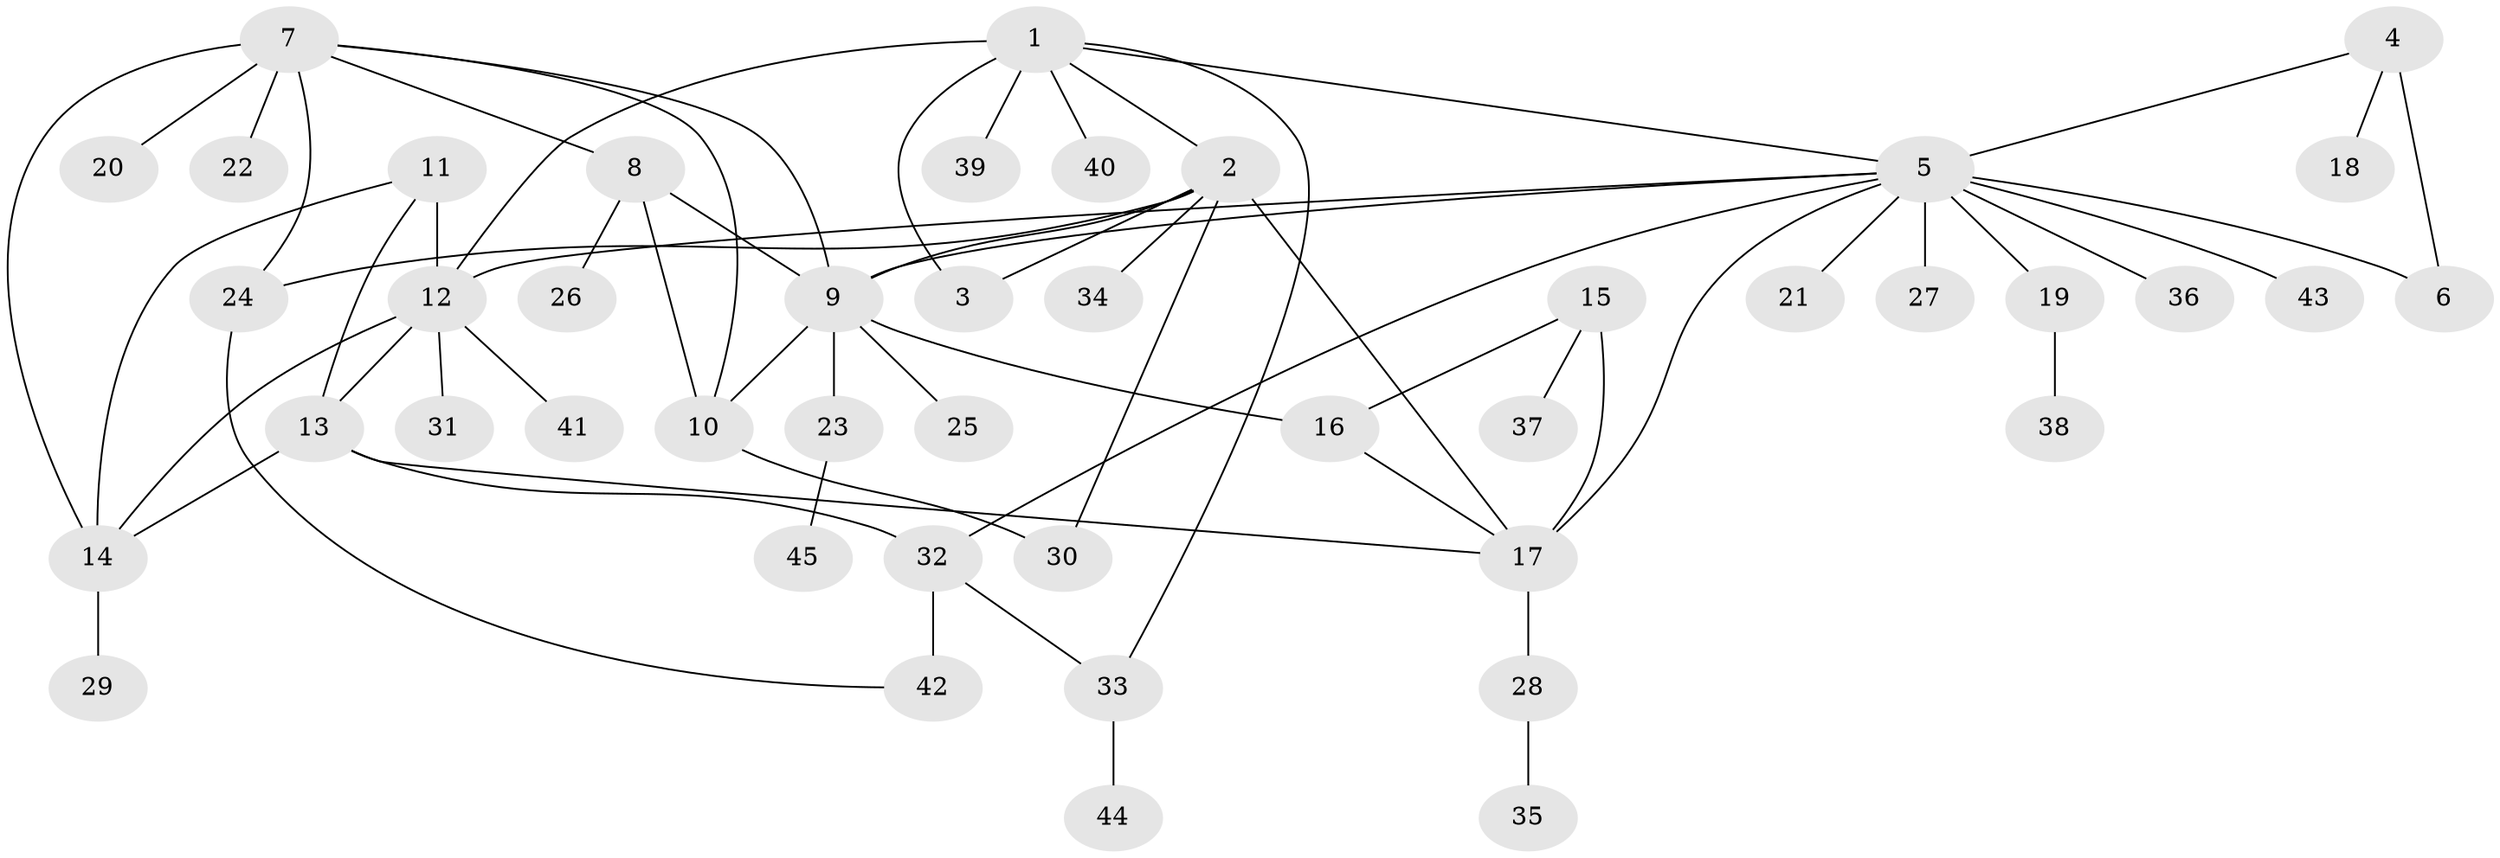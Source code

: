// original degree distribution, {6: 0.03409090909090909, 9: 0.022727272727272728, 5: 0.09090909090909091, 4: 0.045454545454545456, 14: 0.022727272727272728, 3: 0.06818181818181818, 8: 0.022727272727272728, 2: 0.125, 1: 0.5681818181818182}
// Generated by graph-tools (version 1.1) at 2025/37/03/09/25 02:37:45]
// undirected, 45 vertices, 64 edges
graph export_dot {
graph [start="1"]
  node [color=gray90,style=filled];
  1;
  2;
  3;
  4;
  5;
  6;
  7;
  8;
  9;
  10;
  11;
  12;
  13;
  14;
  15;
  16;
  17;
  18;
  19;
  20;
  21;
  22;
  23;
  24;
  25;
  26;
  27;
  28;
  29;
  30;
  31;
  32;
  33;
  34;
  35;
  36;
  37;
  38;
  39;
  40;
  41;
  42;
  43;
  44;
  45;
  1 -- 2 [weight=2.0];
  1 -- 3 [weight=3.0];
  1 -- 5 [weight=1.0];
  1 -- 12 [weight=1.0];
  1 -- 33 [weight=1.0];
  1 -- 39 [weight=1.0];
  1 -- 40 [weight=1.0];
  2 -- 3 [weight=1.0];
  2 -- 9 [weight=1.0];
  2 -- 17 [weight=1.0];
  2 -- 24 [weight=1.0];
  2 -- 30 [weight=1.0];
  2 -- 34 [weight=1.0];
  4 -- 5 [weight=2.0];
  4 -- 6 [weight=3.0];
  4 -- 18 [weight=1.0];
  5 -- 6 [weight=1.0];
  5 -- 9 [weight=1.0];
  5 -- 12 [weight=1.0];
  5 -- 17 [weight=1.0];
  5 -- 19 [weight=1.0];
  5 -- 21 [weight=1.0];
  5 -- 27 [weight=1.0];
  5 -- 32 [weight=1.0];
  5 -- 36 [weight=1.0];
  5 -- 43 [weight=1.0];
  7 -- 8 [weight=1.0];
  7 -- 9 [weight=1.0];
  7 -- 10 [weight=1.0];
  7 -- 14 [weight=1.0];
  7 -- 20 [weight=2.0];
  7 -- 22 [weight=1.0];
  7 -- 24 [weight=1.0];
  8 -- 9 [weight=1.0];
  8 -- 10 [weight=1.0];
  8 -- 26 [weight=1.0];
  9 -- 10 [weight=1.0];
  9 -- 16 [weight=1.0];
  9 -- 23 [weight=1.0];
  9 -- 25 [weight=6.0];
  10 -- 30 [weight=1.0];
  11 -- 12 [weight=1.0];
  11 -- 13 [weight=1.0];
  11 -- 14 [weight=1.0];
  12 -- 13 [weight=1.0];
  12 -- 14 [weight=1.0];
  12 -- 31 [weight=1.0];
  12 -- 41 [weight=1.0];
  13 -- 14 [weight=1.0];
  13 -- 17 [weight=1.0];
  13 -- 32 [weight=1.0];
  14 -- 29 [weight=3.0];
  15 -- 16 [weight=1.0];
  15 -- 17 [weight=3.0];
  15 -- 37 [weight=1.0];
  16 -- 17 [weight=2.0];
  17 -- 28 [weight=1.0];
  19 -- 38 [weight=1.0];
  23 -- 45 [weight=1.0];
  24 -- 42 [weight=1.0];
  28 -- 35 [weight=1.0];
  32 -- 33 [weight=1.0];
  32 -- 42 [weight=2.0];
  33 -- 44 [weight=1.0];
}
